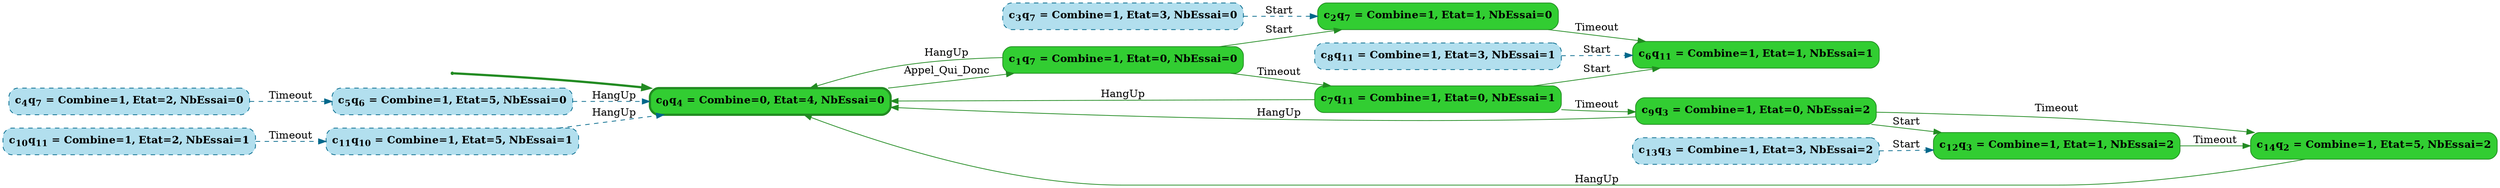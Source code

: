 digraph g {

	rankdir="LR"

	__invisible__[shape="point", color="forestgreen"]
	c0q4[label=<<b>c<sub>0</sub>q<sub>4</sub> = Combine=0, Etat=4, NbEssai=0</b>>, shape="box", style="rounded, filled", fillcolor="limegreen", color="forestgreen", penwidth=3] // Initial
	c1q7[label=<<b>c<sub>1</sub>q<sub>7</sub> = Combine=1, Etat=0, NbEssai=0</b>>, shape="box", style="rounded, filled", fillcolor="limegreen", color="forestgreen"]
	c2q7[label=<<b>c<sub>2</sub>q<sub>7</sub> = Combine=1, Etat=1, NbEssai=0</b>>, shape="box", style="rounded, filled", fillcolor="limegreen", color="forestgreen"]
	c6q11[label=<<b>c<sub>6</sub>q<sub>11</sub> = Combine=1, Etat=1, NbEssai=1</b>>, shape="box", style="rounded, filled", fillcolor="limegreen", color="forestgreen"]
	c7q11[label=<<b>c<sub>7</sub>q<sub>11</sub> = Combine=1, Etat=0, NbEssai=1</b>>, shape="box", style="rounded, filled", fillcolor="limegreen", color="forestgreen"]
	c9q3[label=<<b>c<sub>9</sub>q<sub>3</sub> = Combine=1, Etat=0, NbEssai=2</b>>, shape="box", style="rounded, filled", fillcolor="limegreen", color="forestgreen"]
	c12q3[label=<<b>c<sub>12</sub>q<sub>3</sub> = Combine=1, Etat=1, NbEssai=2</b>>, shape="box", style="rounded, filled", fillcolor="limegreen", color="forestgreen"]
	c14q2[label=<<b>c<sub>14</sub>q<sub>2</sub> = Combine=1, Etat=5, NbEssai=2</b>>, shape="box", style="rounded, filled", fillcolor="limegreen", color="forestgreen"]
	c3q7[label=<<b>c<sub>3</sub>q<sub>7</sub> = Combine=1, Etat=3, NbEssai=0</b>>, shape="box", style="rounded, filled, dashed", fillcolor="lightblue2", color="deepskyblue4"]
	c4q7[label=<<b>c<sub>4</sub>q<sub>7</sub> = Combine=1, Etat=2, NbEssai=0</b>>, shape="box", style="rounded, filled, dashed", fillcolor="lightblue2", color="deepskyblue4"]
	c5q6[label=<<b>c<sub>5</sub>q<sub>6</sub> = Combine=1, Etat=5, NbEssai=0</b>>, shape="box", style="rounded, filled, dashed", fillcolor="lightblue2", color="deepskyblue4"]
	c8q11[label=<<b>c<sub>8</sub>q<sub>11</sub> = Combine=1, Etat=3, NbEssai=1</b>>, shape="box", style="rounded, filled, dashed", fillcolor="lightblue2", color="deepskyblue4"]
	c10q11[label=<<b>c<sub>10</sub>q<sub>11</sub> = Combine=1, Etat=2, NbEssai=1</b>>, shape="box", style="rounded, filled, dashed", fillcolor="lightblue2", color="deepskyblue4"]
	c11q10[label=<<b>c<sub>11</sub>q<sub>10</sub> = Combine=1, Etat=5, NbEssai=1</b>>, shape="box", style="rounded, filled, dashed", fillcolor="lightblue2", color="deepskyblue4"]
	c13q3[label=<<b>c<sub>13</sub>q<sub>3</sub> = Combine=1, Etat=3, NbEssai=2</b>>, shape="box", style="rounded, filled, dashed", fillcolor="lightblue2", color="deepskyblue4"]

	__invisible__ -> c0q4[penwidth=3, color="forestgreen"]
	c0q4 -> c1q7[label=<Appel_Qui_Donc>, color="forestgreen"]
	c1q7 -> c0q4[label=<HangUp>, color="forestgreen"]
	c1q7 -> c2q7[label=<Start>, color="forestgreen"]
	c2q7 -> c6q11[label=<Timeout>, color="forestgreen"]
	c1q7 -> c7q11[label=<Timeout>, color="forestgreen"]
	c7q11 -> c0q4[label=<HangUp>, color="forestgreen"]
	c7q11 -> c6q11[label=<Start>, color="forestgreen"]
	c7q11 -> c9q3[label=<Timeout>, color="forestgreen"]
	c9q3 -> c0q4[label=<HangUp>, color="forestgreen"]
	c9q3 -> c12q3[label=<Start>, color="forestgreen"]
	c12q3 -> c14q2[label=<Timeout>, color="forestgreen"]
	c14q2 -> c0q4[label=<HangUp>, color="forestgreen"]
	c9q3 -> c14q2[label=<Timeout>, color="forestgreen"]
	c3q7 -> c2q7[label=<Start>, color="deepskyblue4", style="dashed"]
	c4q7 -> c5q6[label=<Timeout>, color="deepskyblue4", style="dashed"]
	c5q6 -> c0q4[label=<HangUp>, color="deepskyblue4", style="dashed"]
	c8q11 -> c6q11[label=<Start>, color="deepskyblue4", style="dashed"]
	c10q11 -> c11q10[label=<Timeout>, color="deepskyblue4", style="dashed"]
	c13q3 -> c12q3[label=<Start>, color="deepskyblue4", style="dashed"]
	c11q10 -> c0q4[label=<HangUp>, color="deepskyblue4", style="dashed"]

}
